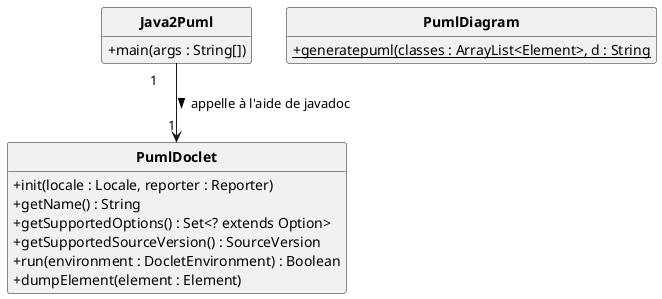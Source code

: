 @startuml
'https://plantuml.com/class-diagram
skinparam classAttributeIconSize 0
skinparam classFontStyle Bold
skinparam style strictuml
hide empty members

class Java2Puml
{
   +main(args : String[])
}
class PumlDoclet
{
+init(locale : Locale, reporter : Reporter)
+getName() : String
+getSupportedOptions() : Set<? extends Option>
+getSupportedSourceVersion() : SourceVersion
+run(environment : DocletEnvironment) : Boolean
+ dumpElement(element : Element)
}

class PumlDiagram
{
    +{static} generatepuml(classes : ArrayList<Element>, d : String
}


Java2Puml " 1\t" --> "\t1" PumlDoclet : appelle à l'aide de javadoc >


@enduml